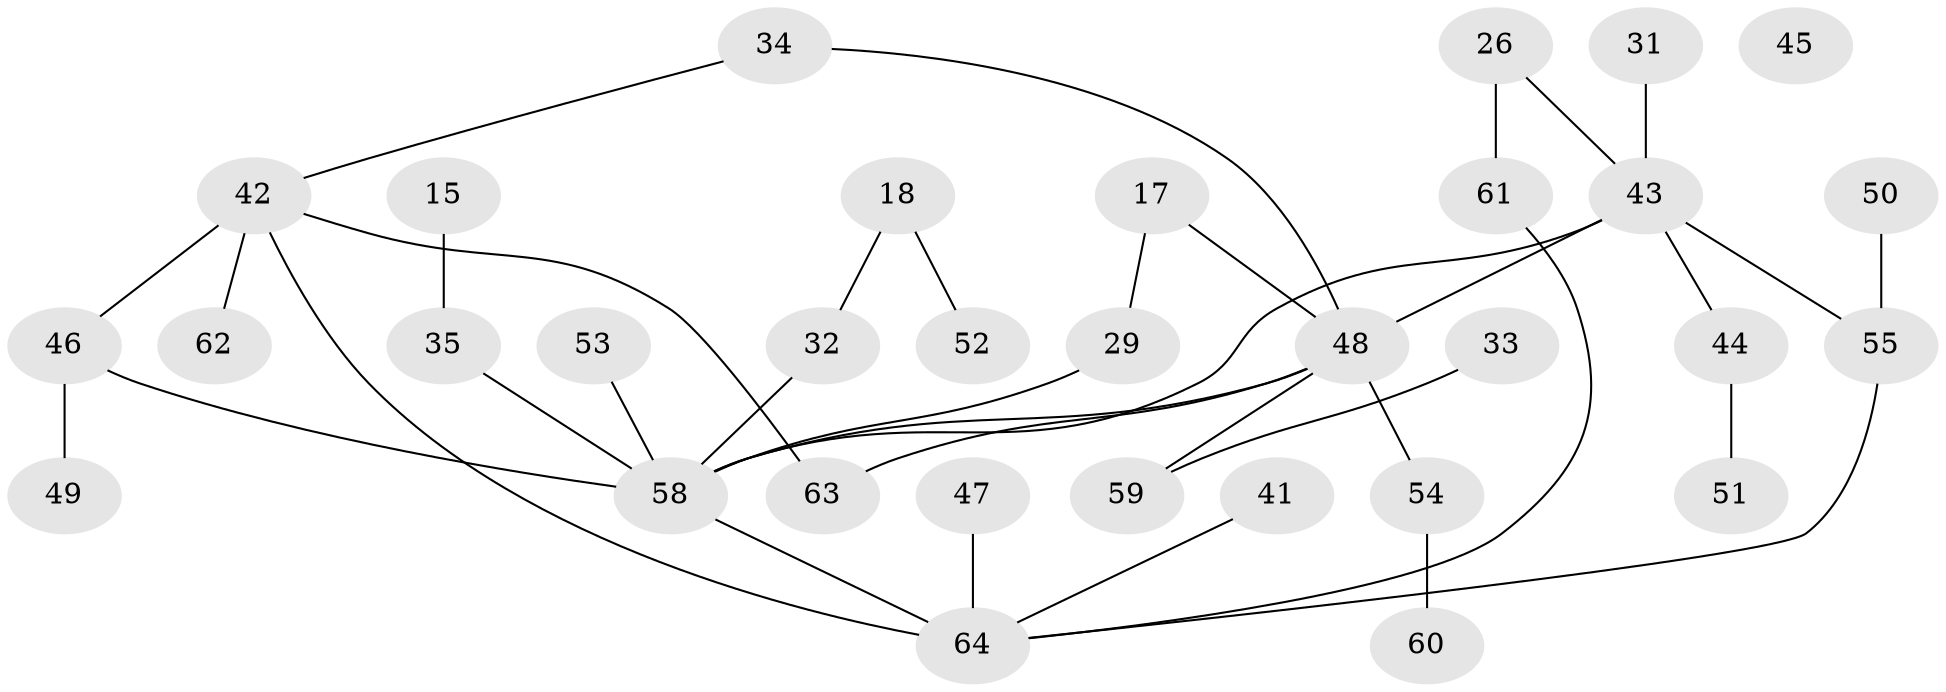 // original degree distribution, {4: 0.15625, 3: 0.234375, 1: 0.25, 2: 0.34375, 7: 0.015625}
// Generated by graph-tools (version 1.1) at 2025/40/03/09/25 04:40:07]
// undirected, 32 vertices, 37 edges
graph export_dot {
graph [start="1"]
  node [color=gray90,style=filled];
  15;
  17;
  18;
  26;
  29;
  31;
  32;
  33;
  34 [super="+10"];
  35;
  41;
  42 [super="+22"];
  43 [super="+20+27+24"];
  44;
  45 [super="+4"];
  46;
  47;
  48 [super="+39+21+1"];
  49 [super="+12"];
  50;
  51;
  52;
  53;
  54;
  55 [super="+19+38"];
  58 [super="+5+25+8+56"];
  59;
  60 [super="+13"];
  61;
  62;
  63 [super="+2"];
  64 [super="+30+57"];
  15 -- 35;
  17 -- 29;
  17 -- 48;
  18 -- 32;
  18 -- 52;
  26 -- 61;
  26 -- 43;
  29 -- 58;
  31 -- 43;
  32 -- 58;
  33 -- 59;
  34 -- 42;
  34 -- 48;
  35 -- 58;
  41 -- 64;
  42 -- 46 [weight=2];
  42 -- 62;
  42 -- 63;
  42 -- 64;
  43 -- 48 [weight=2];
  43 -- 58;
  43 -- 44;
  43 -- 55;
  44 -- 51;
  46 -- 49 [weight=2];
  46 -- 58 [weight=3];
  47 -- 64;
  48 -- 54;
  48 -- 63;
  48 -- 59;
  48 -- 58;
  50 -- 55;
  53 -- 58 [weight=2];
  54 -- 60;
  55 -- 64;
  58 -- 64 [weight=2];
  61 -- 64;
}
